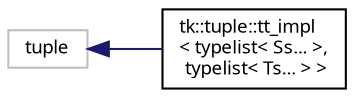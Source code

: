 digraph "Graphical Class Hierarchy"
{
 // INTERACTIVE_SVG=YES
  bgcolor="transparent";
  edge [fontname="sans-serif",fontsize="9",labelfontname="sans-serif",labelfontsize="9"];
  node [fontname="sans-serif",fontsize="9",shape=record];
  rankdir="LR";
  Node1 [label="tuple",height=0.2,width=0.4,color="grey75"];
  Node1 -> Node2 [dir="back",color="midnightblue",fontsize="9",style="solid",fontname="sans-serif"];
  Node2 [label="tk::tuple::tt_impl\l\< typelist\< Ss... \>,\l typelist\< Ts... \> \>",height=0.2,width=0.4,color="black",URL="$structtk_1_1tuple_1_1tt__impl_3_01typelist_3_01_ss_8_8_8_01_4_00_01typelist_3_01_ts_8_8_8_01_4_01_4.html"];
}
